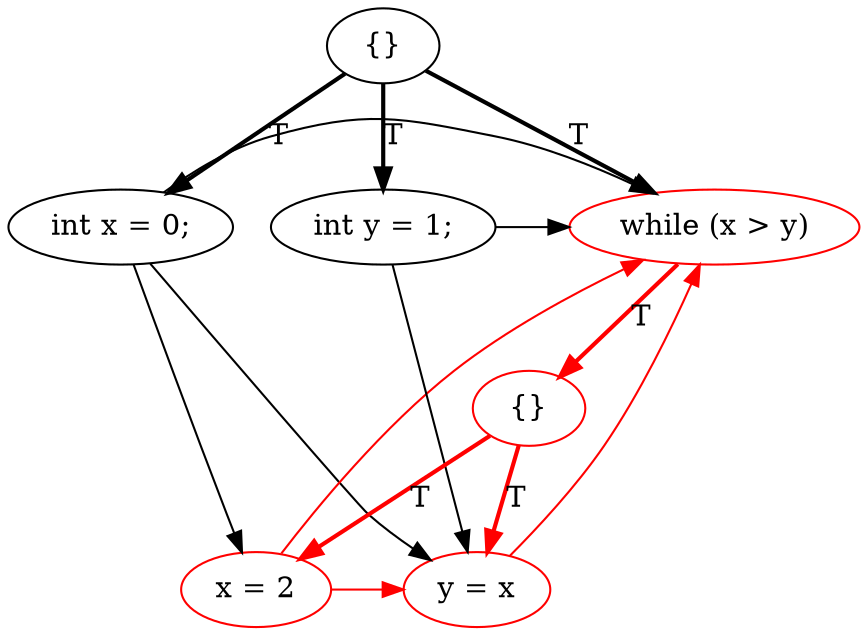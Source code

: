 digraph {
rankdir=TD;
2[label="{}"]; 
2 -> 3[label="T",style=bold];
3[label="int x = 0;"];
3 -> 0;
3 -> 5;
3 -> 6;
2 -> 4[label="T",style=bold];
4[label="int y = 1;"];
4 -> 0;
4 -> 5;
2 -> 0[label="T",style=bold];
0[label="while (x > y)",color=red]; 
0 -> 1[label="T",style=bold,color=red];
1[label="{}",color=red]; 
1 -> 5[label="T",style=bold,color=red];
5[label="y = x",color=red];
5 -> 0[color=red];
1 -> 6[label="T",style=bold,color=red];
6[label="x = 2",color=red];
6 -> 0[color=red];
6 -> 5[color=red];
{ rank=same 3 4 0 }{ rank=same 1 }{ rank=same 5 6 }
}